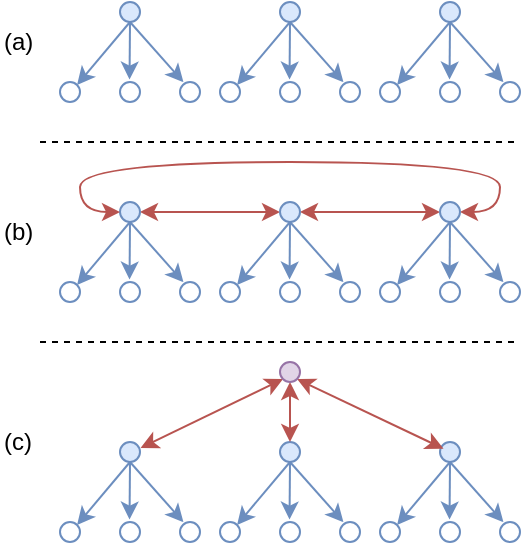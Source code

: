 <mxfile version="12.1.7" type="device" pages="1"><diagram id="8-RNbXEdkjJ_SVHHBpve" name="Page-1"><mxGraphModel dx="1109" dy="627" grid="1" gridSize="10" guides="1" tooltips="1" connect="1" arrows="1" fold="1" page="1" pageScale="1" pageWidth="850" pageHeight="1100" math="0" shadow="0"><root><mxCell id="0"/><mxCell id="1" parent="0"/><mxCell id="4vjU0xneV6hrZ4fkWj4m-5" style="rounded=0;orthogonalLoop=1;jettySize=auto;html=1;exitX=0.5;exitY=1;exitDx=0;exitDy=0;entryX=1;entryY=0;entryDx=0;entryDy=0;fillColor=#dae8fc;strokeColor=#6c8ebf;" edge="1" parent="1" source="4vjU0xneV6hrZ4fkWj4m-1" target="4vjU0xneV6hrZ4fkWj4m-3"><mxGeometry relative="1" as="geometry"/></mxCell><mxCell id="4vjU0xneV6hrZ4fkWj4m-6" style="edgeStyle=none;rounded=0;orthogonalLoop=1;jettySize=auto;html=1;exitX=0.5;exitY=1;exitDx=0;exitDy=0;entryX=0.477;entryY=-0.123;entryDx=0;entryDy=0;entryPerimeter=0;fillColor=#dae8fc;strokeColor=#6c8ebf;" edge="1" parent="1" source="4vjU0xneV6hrZ4fkWj4m-1" target="4vjU0xneV6hrZ4fkWj4m-2"><mxGeometry relative="1" as="geometry"/></mxCell><mxCell id="4vjU0xneV6hrZ4fkWj4m-7" style="edgeStyle=none;rounded=0;orthogonalLoop=1;jettySize=auto;html=1;exitX=0.5;exitY=1;exitDx=0;exitDy=0;entryX=0.171;entryY=0.006;entryDx=0;entryDy=0;entryPerimeter=0;fillColor=#dae8fc;strokeColor=#6c8ebf;" edge="1" parent="1" source="4vjU0xneV6hrZ4fkWj4m-1" target="4vjU0xneV6hrZ4fkWj4m-4"><mxGeometry relative="1" as="geometry"/></mxCell><mxCell id="4vjU0xneV6hrZ4fkWj4m-1" value="" style="ellipse;whiteSpace=wrap;html=1;aspect=fixed;fillColor=#dae8fc;strokeColor=#6c8ebf;" vertex="1" parent="1"><mxGeometry x="120" y="100" width="10" height="10" as="geometry"/></mxCell><mxCell id="4vjU0xneV6hrZ4fkWj4m-2" value="" style="ellipse;whiteSpace=wrap;html=1;aspect=fixed;fillColor=none;strokeColor=#6c8ebf;" vertex="1" parent="1"><mxGeometry x="120" y="140" width="10" height="10" as="geometry"/></mxCell><mxCell id="4vjU0xneV6hrZ4fkWj4m-3" value="" style="ellipse;whiteSpace=wrap;html=1;aspect=fixed;fillColor=none;strokeColor=#6c8ebf;" vertex="1" parent="1"><mxGeometry x="90" y="140" width="10" height="10" as="geometry"/></mxCell><mxCell id="4vjU0xneV6hrZ4fkWj4m-4" value="" style="ellipse;whiteSpace=wrap;html=1;aspect=fixed;fillColor=none;strokeColor=#6c8ebf;" vertex="1" parent="1"><mxGeometry x="150" y="140" width="10" height="10" as="geometry"/></mxCell><mxCell id="4vjU0xneV6hrZ4fkWj4m-8" style="rounded=0;orthogonalLoop=1;jettySize=auto;html=1;exitX=0.5;exitY=1;exitDx=0;exitDy=0;entryX=1;entryY=0;entryDx=0;entryDy=0;fillColor=#dae8fc;strokeColor=#6c8ebf;" edge="1" source="4vjU0xneV6hrZ4fkWj4m-11" target="4vjU0xneV6hrZ4fkWj4m-13" parent="1"><mxGeometry relative="1" as="geometry"/></mxCell><mxCell id="4vjU0xneV6hrZ4fkWj4m-9" style="edgeStyle=none;rounded=0;orthogonalLoop=1;jettySize=auto;html=1;exitX=0.5;exitY=1;exitDx=0;exitDy=0;entryX=0.477;entryY=-0.123;entryDx=0;entryDy=0;entryPerimeter=0;fillColor=#dae8fc;strokeColor=#6c8ebf;" edge="1" source="4vjU0xneV6hrZ4fkWj4m-11" target="4vjU0xneV6hrZ4fkWj4m-12" parent="1"><mxGeometry relative="1" as="geometry"/></mxCell><mxCell id="4vjU0xneV6hrZ4fkWj4m-10" style="edgeStyle=none;rounded=0;orthogonalLoop=1;jettySize=auto;html=1;exitX=0.5;exitY=1;exitDx=0;exitDy=0;entryX=0.171;entryY=0.006;entryDx=0;entryDy=0;entryPerimeter=0;fillColor=#dae8fc;strokeColor=#6c8ebf;" edge="1" source="4vjU0xneV6hrZ4fkWj4m-11" target="4vjU0xneV6hrZ4fkWj4m-14" parent="1"><mxGeometry relative="1" as="geometry"/></mxCell><mxCell id="4vjU0xneV6hrZ4fkWj4m-11" value="" style="ellipse;whiteSpace=wrap;html=1;aspect=fixed;fillColor=#dae8fc;strokeColor=#6c8ebf;" vertex="1" parent="1"><mxGeometry x="200" y="100" width="10" height="10" as="geometry"/></mxCell><mxCell id="4vjU0xneV6hrZ4fkWj4m-12" value="" style="ellipse;whiteSpace=wrap;html=1;aspect=fixed;fillColor=none;strokeColor=#6c8ebf;" vertex="1" parent="1"><mxGeometry x="200" y="140" width="10" height="10" as="geometry"/></mxCell><mxCell id="4vjU0xneV6hrZ4fkWj4m-13" value="" style="ellipse;whiteSpace=wrap;html=1;aspect=fixed;fillColor=none;strokeColor=#6c8ebf;" vertex="1" parent="1"><mxGeometry x="170" y="140" width="10" height="10" as="geometry"/></mxCell><mxCell id="4vjU0xneV6hrZ4fkWj4m-14" value="" style="ellipse;whiteSpace=wrap;html=1;aspect=fixed;fillColor=none;strokeColor=#6c8ebf;" vertex="1" parent="1"><mxGeometry x="230" y="140" width="10" height="10" as="geometry"/></mxCell><mxCell id="4vjU0xneV6hrZ4fkWj4m-15" style="rounded=0;orthogonalLoop=1;jettySize=auto;html=1;exitX=0.5;exitY=1;exitDx=0;exitDy=0;entryX=1;entryY=0;entryDx=0;entryDy=0;fillColor=#dae8fc;strokeColor=#6c8ebf;" edge="1" source="4vjU0xneV6hrZ4fkWj4m-18" target="4vjU0xneV6hrZ4fkWj4m-20" parent="1"><mxGeometry relative="1" as="geometry"/></mxCell><mxCell id="4vjU0xneV6hrZ4fkWj4m-16" style="edgeStyle=none;rounded=0;orthogonalLoop=1;jettySize=auto;html=1;exitX=0.5;exitY=1;exitDx=0;exitDy=0;entryX=0.477;entryY=-0.123;entryDx=0;entryDy=0;entryPerimeter=0;fillColor=#dae8fc;strokeColor=#6c8ebf;" edge="1" source="4vjU0xneV6hrZ4fkWj4m-18" target="4vjU0xneV6hrZ4fkWj4m-19" parent="1"><mxGeometry relative="1" as="geometry"/></mxCell><mxCell id="4vjU0xneV6hrZ4fkWj4m-17" style="edgeStyle=none;rounded=0;orthogonalLoop=1;jettySize=auto;html=1;exitX=0.5;exitY=1;exitDx=0;exitDy=0;entryX=0.171;entryY=0.006;entryDx=0;entryDy=0;entryPerimeter=0;fillColor=#dae8fc;strokeColor=#6c8ebf;" edge="1" source="4vjU0xneV6hrZ4fkWj4m-18" target="4vjU0xneV6hrZ4fkWj4m-21" parent="1"><mxGeometry relative="1" as="geometry"/></mxCell><mxCell id="4vjU0xneV6hrZ4fkWj4m-18" value="" style="ellipse;whiteSpace=wrap;html=1;aspect=fixed;fillColor=#dae8fc;strokeColor=#6c8ebf;" vertex="1" parent="1"><mxGeometry x="280" y="100" width="10" height="10" as="geometry"/></mxCell><mxCell id="4vjU0xneV6hrZ4fkWj4m-19" value="" style="ellipse;whiteSpace=wrap;html=1;aspect=fixed;fillColor=none;strokeColor=#6c8ebf;" vertex="1" parent="1"><mxGeometry x="280" y="140" width="10" height="10" as="geometry"/></mxCell><mxCell id="4vjU0xneV6hrZ4fkWj4m-20" value="" style="ellipse;whiteSpace=wrap;html=1;aspect=fixed;fillColor=none;strokeColor=#6c8ebf;" vertex="1" parent="1"><mxGeometry x="250" y="140" width="10" height="10" as="geometry"/></mxCell><mxCell id="4vjU0xneV6hrZ4fkWj4m-21" value="" style="ellipse;whiteSpace=wrap;html=1;aspect=fixed;fillColor=none;strokeColor=#6c8ebf;" vertex="1" parent="1"><mxGeometry x="310" y="140" width="10" height="10" as="geometry"/></mxCell><mxCell id="4vjU0xneV6hrZ4fkWj4m-22" value="" style="endArrow=none;dashed=1;html=1;" edge="1" parent="1"><mxGeometry width="50" height="50" relative="1" as="geometry"><mxPoint x="80" y="170" as="sourcePoint"/><mxPoint x="320" y="170" as="targetPoint"/></mxGeometry></mxCell><mxCell id="4vjU0xneV6hrZ4fkWj4m-23" style="rounded=0;orthogonalLoop=1;jettySize=auto;html=1;exitX=0.5;exitY=1;exitDx=0;exitDy=0;entryX=1;entryY=0;entryDx=0;entryDy=0;fillColor=#dae8fc;strokeColor=#6c8ebf;" edge="1" source="4vjU0xneV6hrZ4fkWj4m-26" target="4vjU0xneV6hrZ4fkWj4m-28" parent="1"><mxGeometry relative="1" as="geometry"/></mxCell><mxCell id="4vjU0xneV6hrZ4fkWj4m-24" style="edgeStyle=none;rounded=0;orthogonalLoop=1;jettySize=auto;html=1;exitX=0.5;exitY=1;exitDx=0;exitDy=0;entryX=0.477;entryY=-0.123;entryDx=0;entryDy=0;entryPerimeter=0;fillColor=#dae8fc;strokeColor=#6c8ebf;" edge="1" source="4vjU0xneV6hrZ4fkWj4m-26" target="4vjU0xneV6hrZ4fkWj4m-27" parent="1"><mxGeometry relative="1" as="geometry"/></mxCell><mxCell id="4vjU0xneV6hrZ4fkWj4m-25" style="edgeStyle=none;rounded=0;orthogonalLoop=1;jettySize=auto;html=1;exitX=0.5;exitY=1;exitDx=0;exitDy=0;entryX=0.171;entryY=0.006;entryDx=0;entryDy=0;entryPerimeter=0;fillColor=#dae8fc;strokeColor=#6c8ebf;" edge="1" source="4vjU0xneV6hrZ4fkWj4m-26" target="4vjU0xneV6hrZ4fkWj4m-29" parent="1"><mxGeometry relative="1" as="geometry"/></mxCell><mxCell id="4vjU0xneV6hrZ4fkWj4m-70" style="edgeStyle=none;rounded=0;orthogonalLoop=1;jettySize=auto;html=1;exitX=1;exitY=0.5;exitDx=0;exitDy=0;entryX=0;entryY=0.5;entryDx=0;entryDy=0;startArrow=classic;startFill=1;fillColor=#f8cecc;strokeColor=#b85450;" edge="1" parent="1" source="4vjU0xneV6hrZ4fkWj4m-26" target="4vjU0xneV6hrZ4fkWj4m-33"><mxGeometry relative="1" as="geometry"/></mxCell><mxCell id="4vjU0xneV6hrZ4fkWj4m-26" value="" style="ellipse;whiteSpace=wrap;html=1;aspect=fixed;fillColor=#dae8fc;strokeColor=#6c8ebf;" vertex="1" parent="1"><mxGeometry x="120" y="200" width="10" height="10" as="geometry"/></mxCell><mxCell id="4vjU0xneV6hrZ4fkWj4m-27" value="" style="ellipse;whiteSpace=wrap;html=1;aspect=fixed;fillColor=none;strokeColor=#6c8ebf;" vertex="1" parent="1"><mxGeometry x="120" y="240" width="10" height="10" as="geometry"/></mxCell><mxCell id="4vjU0xneV6hrZ4fkWj4m-28" value="" style="ellipse;whiteSpace=wrap;html=1;aspect=fixed;fillColor=none;strokeColor=#6c8ebf;" vertex="1" parent="1"><mxGeometry x="90" y="240" width="10" height="10" as="geometry"/></mxCell><mxCell id="4vjU0xneV6hrZ4fkWj4m-29" value="" style="ellipse;whiteSpace=wrap;html=1;aspect=fixed;fillColor=none;strokeColor=#6c8ebf;" vertex="1" parent="1"><mxGeometry x="150" y="240" width="10" height="10" as="geometry"/></mxCell><mxCell id="4vjU0xneV6hrZ4fkWj4m-30" style="rounded=0;orthogonalLoop=1;jettySize=auto;html=1;exitX=0.5;exitY=1;exitDx=0;exitDy=0;entryX=1;entryY=0;entryDx=0;entryDy=0;fillColor=#dae8fc;strokeColor=#6c8ebf;" edge="1" source="4vjU0xneV6hrZ4fkWj4m-33" target="4vjU0xneV6hrZ4fkWj4m-35" parent="1"><mxGeometry relative="1" as="geometry"/></mxCell><mxCell id="4vjU0xneV6hrZ4fkWj4m-31" style="edgeStyle=none;rounded=0;orthogonalLoop=1;jettySize=auto;html=1;exitX=0.5;exitY=1;exitDx=0;exitDy=0;entryX=0.477;entryY=-0.123;entryDx=0;entryDy=0;entryPerimeter=0;fillColor=#dae8fc;strokeColor=#6c8ebf;" edge="1" source="4vjU0xneV6hrZ4fkWj4m-33" target="4vjU0xneV6hrZ4fkWj4m-34" parent="1"><mxGeometry relative="1" as="geometry"/></mxCell><mxCell id="4vjU0xneV6hrZ4fkWj4m-32" style="edgeStyle=none;rounded=0;orthogonalLoop=1;jettySize=auto;html=1;exitX=0.5;exitY=1;exitDx=0;exitDy=0;entryX=0.171;entryY=0.006;entryDx=0;entryDy=0;entryPerimeter=0;fillColor=#dae8fc;strokeColor=#6c8ebf;" edge="1" source="4vjU0xneV6hrZ4fkWj4m-33" target="4vjU0xneV6hrZ4fkWj4m-36" parent="1"><mxGeometry relative="1" as="geometry"/></mxCell><mxCell id="4vjU0xneV6hrZ4fkWj4m-71" style="edgeStyle=none;rounded=0;orthogonalLoop=1;jettySize=auto;html=1;exitX=1;exitY=0.5;exitDx=0;exitDy=0;entryX=0;entryY=0.5;entryDx=0;entryDy=0;startArrow=classic;startFill=1;fillColor=#f8cecc;strokeColor=#b85450;" edge="1" parent="1" source="4vjU0xneV6hrZ4fkWj4m-33" target="4vjU0xneV6hrZ4fkWj4m-40"><mxGeometry relative="1" as="geometry"/></mxCell><mxCell id="4vjU0xneV6hrZ4fkWj4m-33" value="" style="ellipse;whiteSpace=wrap;html=1;aspect=fixed;fillColor=#dae8fc;strokeColor=#6c8ebf;" vertex="1" parent="1"><mxGeometry x="200" y="200" width="10" height="10" as="geometry"/></mxCell><mxCell id="4vjU0xneV6hrZ4fkWj4m-34" value="" style="ellipse;whiteSpace=wrap;html=1;aspect=fixed;fillColor=none;strokeColor=#6c8ebf;" vertex="1" parent="1"><mxGeometry x="200" y="240" width="10" height="10" as="geometry"/></mxCell><mxCell id="4vjU0xneV6hrZ4fkWj4m-35" value="" style="ellipse;whiteSpace=wrap;html=1;aspect=fixed;fillColor=none;strokeColor=#6c8ebf;" vertex="1" parent="1"><mxGeometry x="170" y="240" width="10" height="10" as="geometry"/></mxCell><mxCell id="4vjU0xneV6hrZ4fkWj4m-36" value="" style="ellipse;whiteSpace=wrap;html=1;aspect=fixed;fillColor=none;strokeColor=#6c8ebf;" vertex="1" parent="1"><mxGeometry x="230" y="240" width="10" height="10" as="geometry"/></mxCell><mxCell id="4vjU0xneV6hrZ4fkWj4m-37" style="rounded=0;orthogonalLoop=1;jettySize=auto;html=1;exitX=0.5;exitY=1;exitDx=0;exitDy=0;entryX=1;entryY=0;entryDx=0;entryDy=0;fillColor=#dae8fc;strokeColor=#6c8ebf;" edge="1" source="4vjU0xneV6hrZ4fkWj4m-40" target="4vjU0xneV6hrZ4fkWj4m-42" parent="1"><mxGeometry relative="1" as="geometry"/></mxCell><mxCell id="4vjU0xneV6hrZ4fkWj4m-38" style="edgeStyle=none;rounded=0;orthogonalLoop=1;jettySize=auto;html=1;exitX=0.5;exitY=1;exitDx=0;exitDy=0;entryX=0.477;entryY=-0.123;entryDx=0;entryDy=0;entryPerimeter=0;fillColor=#dae8fc;strokeColor=#6c8ebf;" edge="1" source="4vjU0xneV6hrZ4fkWj4m-40" target="4vjU0xneV6hrZ4fkWj4m-41" parent="1"><mxGeometry relative="1" as="geometry"/></mxCell><mxCell id="4vjU0xneV6hrZ4fkWj4m-39" style="edgeStyle=none;rounded=0;orthogonalLoop=1;jettySize=auto;html=1;exitX=0.5;exitY=1;exitDx=0;exitDy=0;entryX=0.171;entryY=0.006;entryDx=0;entryDy=0;entryPerimeter=0;fillColor=#dae8fc;strokeColor=#6c8ebf;" edge="1" source="4vjU0xneV6hrZ4fkWj4m-40" target="4vjU0xneV6hrZ4fkWj4m-43" parent="1"><mxGeometry relative="1" as="geometry"/></mxCell><mxCell id="4vjU0xneV6hrZ4fkWj4m-72" style="edgeStyle=orthogonalEdgeStyle;rounded=0;orthogonalLoop=1;jettySize=auto;html=1;exitX=1;exitY=0.5;exitDx=0;exitDy=0;entryX=0;entryY=0.5;entryDx=0;entryDy=0;startArrow=classic;startFill=1;curved=1;fillColor=#f8cecc;strokeColor=#b85450;" edge="1" parent="1" source="4vjU0xneV6hrZ4fkWj4m-40" target="4vjU0xneV6hrZ4fkWj4m-26"><mxGeometry relative="1" as="geometry"><Array as="points"><mxPoint x="310" y="205"/><mxPoint x="310" y="180"/><mxPoint x="100" y="180"/><mxPoint x="100" y="205"/></Array></mxGeometry></mxCell><mxCell id="4vjU0xneV6hrZ4fkWj4m-40" value="" style="ellipse;whiteSpace=wrap;html=1;aspect=fixed;fillColor=#dae8fc;strokeColor=#6c8ebf;" vertex="1" parent="1"><mxGeometry x="280" y="200" width="10" height="10" as="geometry"/></mxCell><mxCell id="4vjU0xneV6hrZ4fkWj4m-41" value="" style="ellipse;whiteSpace=wrap;html=1;aspect=fixed;fillColor=none;strokeColor=#6c8ebf;" vertex="1" parent="1"><mxGeometry x="280" y="240" width="10" height="10" as="geometry"/></mxCell><mxCell id="4vjU0xneV6hrZ4fkWj4m-42" value="" style="ellipse;whiteSpace=wrap;html=1;aspect=fixed;fillColor=none;strokeColor=#6c8ebf;" vertex="1" parent="1"><mxGeometry x="250" y="240" width="10" height="10" as="geometry"/></mxCell><mxCell id="4vjU0xneV6hrZ4fkWj4m-43" value="" style="ellipse;whiteSpace=wrap;html=1;aspect=fixed;fillColor=none;strokeColor=#6c8ebf;" vertex="1" parent="1"><mxGeometry x="310" y="240" width="10" height="10" as="geometry"/></mxCell><mxCell id="4vjU0xneV6hrZ4fkWj4m-44" value="" style="endArrow=none;dashed=1;html=1;" edge="1" parent="1"><mxGeometry width="50" height="50" relative="1" as="geometry"><mxPoint x="80" y="270" as="sourcePoint"/><mxPoint x="320" y="270" as="targetPoint"/></mxGeometry></mxCell><mxCell id="4vjU0xneV6hrZ4fkWj4m-45" style="rounded=0;orthogonalLoop=1;jettySize=auto;html=1;exitX=0.5;exitY=1;exitDx=0;exitDy=0;entryX=1;entryY=0;entryDx=0;entryDy=0;fillColor=#dae8fc;strokeColor=#6c8ebf;" edge="1" source="4vjU0xneV6hrZ4fkWj4m-48" target="4vjU0xneV6hrZ4fkWj4m-50" parent="1"><mxGeometry relative="1" as="geometry"/></mxCell><mxCell id="4vjU0xneV6hrZ4fkWj4m-46" style="edgeStyle=none;rounded=0;orthogonalLoop=1;jettySize=auto;html=1;exitX=0.5;exitY=1;exitDx=0;exitDy=0;entryX=0.477;entryY=-0.123;entryDx=0;entryDy=0;entryPerimeter=0;fillColor=#dae8fc;strokeColor=#6c8ebf;" edge="1" source="4vjU0xneV6hrZ4fkWj4m-48" target="4vjU0xneV6hrZ4fkWj4m-49" parent="1"><mxGeometry relative="1" as="geometry"/></mxCell><mxCell id="4vjU0xneV6hrZ4fkWj4m-47" style="edgeStyle=none;rounded=0;orthogonalLoop=1;jettySize=auto;html=1;exitX=0.5;exitY=1;exitDx=0;exitDy=0;entryX=0.171;entryY=0.006;entryDx=0;entryDy=0;entryPerimeter=0;fillColor=#dae8fc;strokeColor=#6c8ebf;" edge="1" source="4vjU0xneV6hrZ4fkWj4m-48" target="4vjU0xneV6hrZ4fkWj4m-51" parent="1"><mxGeometry relative="1" as="geometry"/></mxCell><mxCell id="4vjU0xneV6hrZ4fkWj4m-48" value="" style="ellipse;whiteSpace=wrap;html=1;aspect=fixed;fillColor=#dae8fc;strokeColor=#6c8ebf;" vertex="1" parent="1"><mxGeometry x="120" y="320" width="10" height="10" as="geometry"/></mxCell><mxCell id="4vjU0xneV6hrZ4fkWj4m-49" value="" style="ellipse;whiteSpace=wrap;html=1;aspect=fixed;fillColor=none;strokeColor=#6c8ebf;" vertex="1" parent="1"><mxGeometry x="120" y="360" width="10" height="10" as="geometry"/></mxCell><mxCell id="4vjU0xneV6hrZ4fkWj4m-50" value="" style="ellipse;whiteSpace=wrap;html=1;aspect=fixed;fillColor=none;strokeColor=#6c8ebf;" vertex="1" parent="1"><mxGeometry x="90" y="360" width="10" height="10" as="geometry"/></mxCell><mxCell id="4vjU0xneV6hrZ4fkWj4m-51" value="" style="ellipse;whiteSpace=wrap;html=1;aspect=fixed;fillColor=none;strokeColor=#6c8ebf;" vertex="1" parent="1"><mxGeometry x="150" y="360" width="10" height="10" as="geometry"/></mxCell><mxCell id="4vjU0xneV6hrZ4fkWj4m-52" style="rounded=0;orthogonalLoop=1;jettySize=auto;html=1;exitX=0.5;exitY=1;exitDx=0;exitDy=0;entryX=1;entryY=0;entryDx=0;entryDy=0;fillColor=#dae8fc;strokeColor=#6c8ebf;" edge="1" source="4vjU0xneV6hrZ4fkWj4m-55" target="4vjU0xneV6hrZ4fkWj4m-57" parent="1"><mxGeometry relative="1" as="geometry"/></mxCell><mxCell id="4vjU0xneV6hrZ4fkWj4m-53" style="edgeStyle=none;rounded=0;orthogonalLoop=1;jettySize=auto;html=1;exitX=0.5;exitY=1;exitDx=0;exitDy=0;entryX=0.477;entryY=-0.123;entryDx=0;entryDy=0;entryPerimeter=0;fillColor=#dae8fc;strokeColor=#6c8ebf;" edge="1" source="4vjU0xneV6hrZ4fkWj4m-55" target="4vjU0xneV6hrZ4fkWj4m-56" parent="1"><mxGeometry relative="1" as="geometry"/></mxCell><mxCell id="4vjU0xneV6hrZ4fkWj4m-54" style="edgeStyle=none;rounded=0;orthogonalLoop=1;jettySize=auto;html=1;exitX=0.5;exitY=1;exitDx=0;exitDy=0;entryX=0.171;entryY=0.006;entryDx=0;entryDy=0;entryPerimeter=0;fillColor=#dae8fc;strokeColor=#6c8ebf;" edge="1" source="4vjU0xneV6hrZ4fkWj4m-55" target="4vjU0xneV6hrZ4fkWj4m-58" parent="1"><mxGeometry relative="1" as="geometry"/></mxCell><mxCell id="4vjU0xneV6hrZ4fkWj4m-55" value="" style="ellipse;whiteSpace=wrap;html=1;aspect=fixed;fillColor=#dae8fc;strokeColor=#6c8ebf;" vertex="1" parent="1"><mxGeometry x="200" y="320" width="10" height="10" as="geometry"/></mxCell><mxCell id="4vjU0xneV6hrZ4fkWj4m-56" value="" style="ellipse;whiteSpace=wrap;html=1;aspect=fixed;fillColor=none;strokeColor=#6c8ebf;" vertex="1" parent="1"><mxGeometry x="200" y="360" width="10" height="10" as="geometry"/></mxCell><mxCell id="4vjU0xneV6hrZ4fkWj4m-57" value="" style="ellipse;whiteSpace=wrap;html=1;aspect=fixed;fillColor=none;strokeColor=#6c8ebf;" vertex="1" parent="1"><mxGeometry x="170" y="360" width="10" height="10" as="geometry"/></mxCell><mxCell id="4vjU0xneV6hrZ4fkWj4m-58" value="" style="ellipse;whiteSpace=wrap;html=1;aspect=fixed;fillColor=none;strokeColor=#6c8ebf;" vertex="1" parent="1"><mxGeometry x="230" y="360" width="10" height="10" as="geometry"/></mxCell><mxCell id="4vjU0xneV6hrZ4fkWj4m-59" style="rounded=0;orthogonalLoop=1;jettySize=auto;html=1;exitX=0.5;exitY=1;exitDx=0;exitDy=0;entryX=1;entryY=0;entryDx=0;entryDy=0;fillColor=#dae8fc;strokeColor=#6c8ebf;" edge="1" source="4vjU0xneV6hrZ4fkWj4m-62" target="4vjU0xneV6hrZ4fkWj4m-64" parent="1"><mxGeometry relative="1" as="geometry"/></mxCell><mxCell id="4vjU0xneV6hrZ4fkWj4m-60" style="edgeStyle=none;rounded=0;orthogonalLoop=1;jettySize=auto;html=1;exitX=0.5;exitY=1;exitDx=0;exitDy=0;entryX=0.477;entryY=-0.123;entryDx=0;entryDy=0;entryPerimeter=0;fillColor=#dae8fc;strokeColor=#6c8ebf;" edge="1" source="4vjU0xneV6hrZ4fkWj4m-62" target="4vjU0xneV6hrZ4fkWj4m-63" parent="1"><mxGeometry relative="1" as="geometry"/></mxCell><mxCell id="4vjU0xneV6hrZ4fkWj4m-61" style="edgeStyle=none;rounded=0;orthogonalLoop=1;jettySize=auto;html=1;exitX=0.5;exitY=1;exitDx=0;exitDy=0;entryX=0.171;entryY=0.006;entryDx=0;entryDy=0;entryPerimeter=0;fillColor=#dae8fc;strokeColor=#6c8ebf;" edge="1" source="4vjU0xneV6hrZ4fkWj4m-62" target="4vjU0xneV6hrZ4fkWj4m-65" parent="1"><mxGeometry relative="1" as="geometry"/></mxCell><mxCell id="4vjU0xneV6hrZ4fkWj4m-62" value="" style="ellipse;whiteSpace=wrap;html=1;aspect=fixed;fillColor=#dae8fc;strokeColor=#6c8ebf;" vertex="1" parent="1"><mxGeometry x="280" y="320" width="10" height="10" as="geometry"/></mxCell><mxCell id="4vjU0xneV6hrZ4fkWj4m-63" value="" style="ellipse;whiteSpace=wrap;html=1;aspect=fixed;fillColor=none;strokeColor=#6c8ebf;" vertex="1" parent="1"><mxGeometry x="280" y="360" width="10" height="10" as="geometry"/></mxCell><mxCell id="4vjU0xneV6hrZ4fkWj4m-64" value="" style="ellipse;whiteSpace=wrap;html=1;aspect=fixed;fillColor=none;strokeColor=#6c8ebf;" vertex="1" parent="1"><mxGeometry x="250" y="360" width="10" height="10" as="geometry"/></mxCell><mxCell id="4vjU0xneV6hrZ4fkWj4m-65" value="" style="ellipse;whiteSpace=wrap;html=1;aspect=fixed;fillColor=none;strokeColor=#6c8ebf;" vertex="1" parent="1"><mxGeometry x="310" y="360" width="10" height="10" as="geometry"/></mxCell><mxCell id="4vjU0xneV6hrZ4fkWj4m-67" style="edgeStyle=none;rounded=0;orthogonalLoop=1;jettySize=auto;html=1;exitX=0;exitY=1;exitDx=0;exitDy=0;entryX=1.031;entryY=0.296;entryDx=0;entryDy=0;entryPerimeter=0;fillColor=#f8cecc;strokeColor=#b85450;startArrow=classic;startFill=1;" edge="1" parent="1" source="4vjU0xneV6hrZ4fkWj4m-66" target="4vjU0xneV6hrZ4fkWj4m-48"><mxGeometry relative="1" as="geometry"/></mxCell><mxCell id="4vjU0xneV6hrZ4fkWj4m-68" style="edgeStyle=none;rounded=0;orthogonalLoop=1;jettySize=auto;html=1;exitX=0.5;exitY=1;exitDx=0;exitDy=0;entryX=0.5;entryY=0;entryDx=0;entryDy=0;fillColor=#f8cecc;strokeColor=#b85450;startArrow=classic;startFill=1;" edge="1" parent="1" source="4vjU0xneV6hrZ4fkWj4m-66" target="4vjU0xneV6hrZ4fkWj4m-55"><mxGeometry relative="1" as="geometry"/></mxCell><mxCell id="4vjU0xneV6hrZ4fkWj4m-69" style="edgeStyle=none;rounded=0;orthogonalLoop=1;jettySize=auto;html=1;exitX=1;exitY=1;exitDx=0;exitDy=0;entryX=0.177;entryY=0.335;entryDx=0;entryDy=0;entryPerimeter=0;fillColor=#f8cecc;strokeColor=#b85450;startArrow=classic;startFill=1;" edge="1" parent="1" source="4vjU0xneV6hrZ4fkWj4m-66" target="4vjU0xneV6hrZ4fkWj4m-62"><mxGeometry relative="1" as="geometry"/></mxCell><mxCell id="4vjU0xneV6hrZ4fkWj4m-66" value="" style="ellipse;whiteSpace=wrap;html=1;aspect=fixed;fillColor=#e1d5e7;strokeColor=#9673a6;" vertex="1" parent="1"><mxGeometry x="200" y="280" width="10" height="10" as="geometry"/></mxCell><mxCell id="4vjU0xneV6hrZ4fkWj4m-73" value="(a)" style="text;html=1;resizable=0;points=[];autosize=1;align=left;verticalAlign=top;spacingTop=-4;" vertex="1" parent="1"><mxGeometry x="60" y="110" width="30" height="20" as="geometry"/></mxCell><mxCell id="4vjU0xneV6hrZ4fkWj4m-74" value="(b)" style="text;html=1;resizable=0;points=[];autosize=1;align=left;verticalAlign=top;spacingTop=-4;" vertex="1" parent="1"><mxGeometry x="60" y="205" width="30" height="20" as="geometry"/></mxCell><mxCell id="4vjU0xneV6hrZ4fkWj4m-75" value="(c)" style="text;html=1;resizable=0;points=[];autosize=1;align=left;verticalAlign=top;spacingTop=-4;" vertex="1" parent="1"><mxGeometry x="60" y="310" width="30" height="20" as="geometry"/></mxCell></root></mxGraphModel></diagram></mxfile>